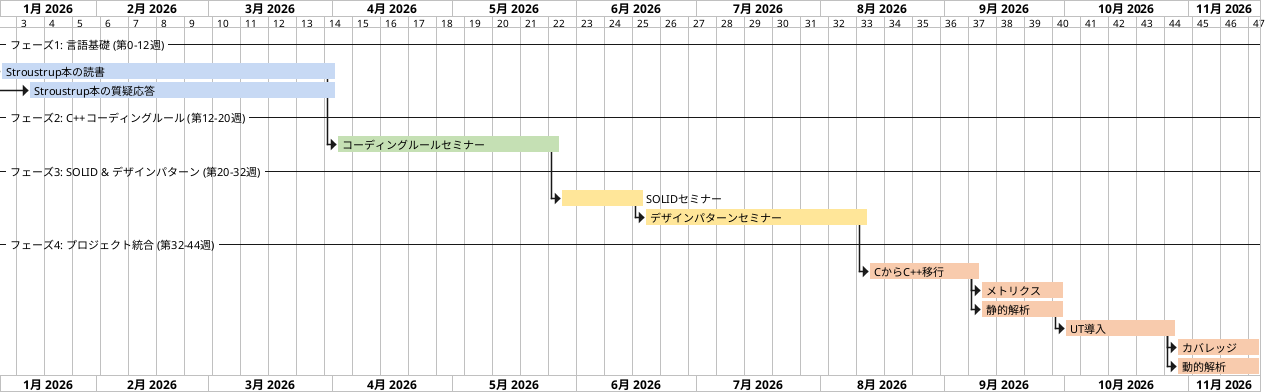 @startgantt

printscale weekly
Project starts the 2026-1-8
language ja

' ==== Phase 1 ====
-- フェーズ1: 言語基礎 (第0-12週) --
[Stroustrup本の読書] lasts 12 weeks and is colored in #C7D9F4
[Stroustrup本の質疑応答] starts 1 weeks after [Stroustrup本の読書]'s start and lasts 11 weeks and is colored in #C7D9F4

' ==== Phase 2 ====
-- フェーズ2: C++コーディングルール (第12-20週) --
[コーディングルールセミナー] starts after [Stroustrup本の読書]'s end and lasts 8 weeks and is colored in #C5E0B4

' ==== Phase 3 ====
-- フェーズ3: SOLID & デザインパターン (第20-32週) --
[SOLIDセミナー] starts after [コーディングルールセミナー]'s end and lasts 3 weeks and is colored in #FFE699
[デザインパターンセミナー] starts after [SOLIDセミナー]'s end and lasts 8 weeks and is colored in #FFE699

' ==== Phase 4 ====
-- フェーズ4: プロジェクト統合 (第32-44週) --
[CからC++移行] starts after [デザインパターンセミナー]'s end and lasts 4 weeks and is colored in #F8CBAD
[メトリクス] starts after [CからC++移行]'s end and lasts 3 weeks and is colored in #F8CBAD
[静的解析] starts after [CからC++移行]'s end and lasts 3 weeks and is colored in #F8CBAD
[UT導入] starts after [静的解析]'s end and lasts 4 weeks and is colored in #F8CBAD
[カバレッジ] starts after [UT導入]'s end and lasts 3 weeks and is colored in #F8CBAD
[動的解析] starts after [UT導入]'s end and lasts 3 weeks and is colored in #F8CBAD

@endgantt


